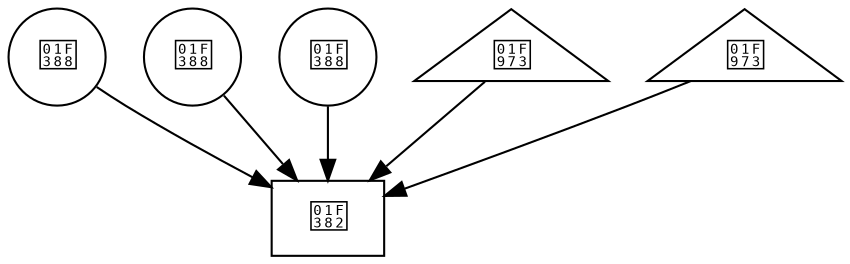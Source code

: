 digraph Celebration {
    // Balloons
    B1 [shape=circle, label="🎈"]
    B2 [shape=circle, label="🎈"]
    B3 [shape=circle, label="🎈"]

    // Cake
    Cake [shape=box, label="🎂"]

    // Party Hats
    H1 [shape=triangle, label="🥳"]
    H2 [shape=triangle, label="🥳"]

    // Connections
    B1 -> Cake
    B2 -> Cake
    B3 -> Cake
    H1 -> Cake
    H2 -> Cake
}
